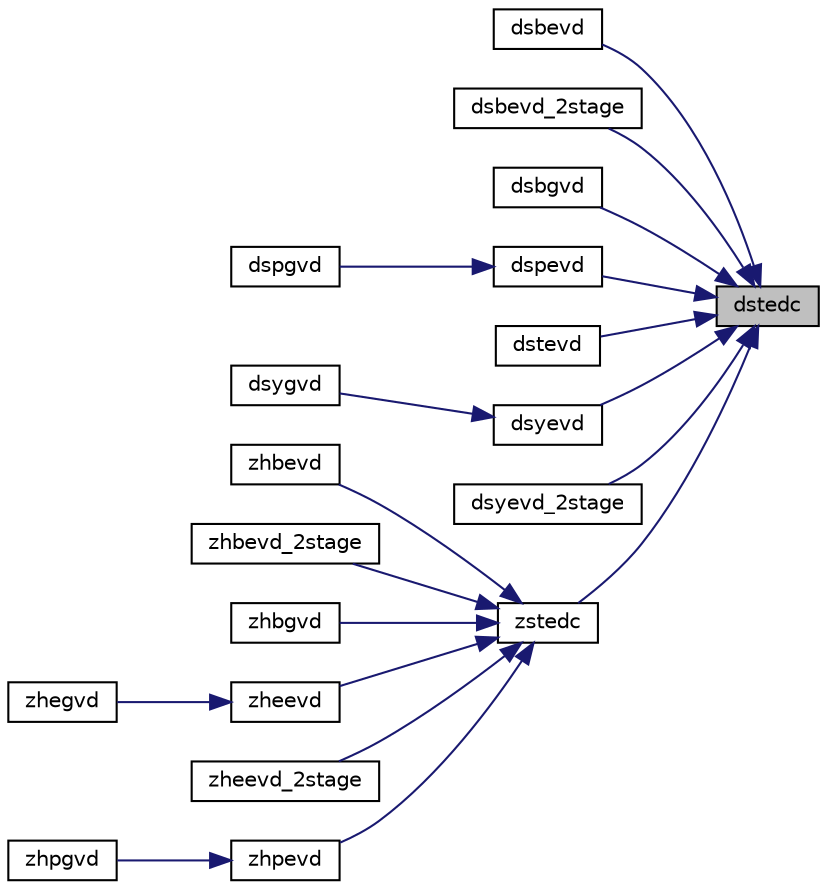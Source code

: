 digraph "dstedc"
{
 // LATEX_PDF_SIZE
  edge [fontname="Helvetica",fontsize="10",labelfontname="Helvetica",labelfontsize="10"];
  node [fontname="Helvetica",fontsize="10",shape=record];
  rankdir="RL";
  Node1 [label="dstedc",height=0.2,width=0.4,color="black", fillcolor="grey75", style="filled", fontcolor="black",tooltip="DSTEDC"];
  Node1 -> Node2 [dir="back",color="midnightblue",fontsize="10",style="solid",fontname="Helvetica"];
  Node2 [label="dsbevd",height=0.2,width=0.4,color="black", fillcolor="white", style="filled",URL="$dsbevd_8f.html#af8e2a8f5ea7f515fa0b5bd5ae8427322",tooltip="DSBEVD computes the eigenvalues and, optionally, the left and/or right eigenvectors for OTHER matrice..."];
  Node1 -> Node3 [dir="back",color="midnightblue",fontsize="10",style="solid",fontname="Helvetica"];
  Node3 [label="dsbevd_2stage",height=0.2,width=0.4,color="black", fillcolor="white", style="filled",URL="$dsbevd__2stage_8f.html#a972f824f8b9216991726b9d992db7cf5",tooltip="DSBEVD_2STAGE computes the eigenvalues and, optionally, the left and/or right eigenvectors for OTHER ..."];
  Node1 -> Node4 [dir="back",color="midnightblue",fontsize="10",style="solid",fontname="Helvetica"];
  Node4 [label="dsbgvd",height=0.2,width=0.4,color="black", fillcolor="white", style="filled",URL="$dsbgvd_8f.html#a5399550432eeee3ce0e4429f53bf4286",tooltip="DSBGVD"];
  Node1 -> Node5 [dir="back",color="midnightblue",fontsize="10",style="solid",fontname="Helvetica"];
  Node5 [label="dspevd",height=0.2,width=0.4,color="black", fillcolor="white", style="filled",URL="$dspevd_8f.html#a7dd8a9cc7cc531b8665db125165d5e8c",tooltip="DSPEVD computes the eigenvalues and, optionally, the left and/or right eigenvectors for OTHER matrice..."];
  Node5 -> Node6 [dir="back",color="midnightblue",fontsize="10",style="solid",fontname="Helvetica"];
  Node6 [label="dspgvd",height=0.2,width=0.4,color="black", fillcolor="white", style="filled",URL="$dspgvd_8f.html#aef7c2ecb94476cef947dcc461450012f",tooltip="DSPGVD"];
  Node1 -> Node7 [dir="back",color="midnightblue",fontsize="10",style="solid",fontname="Helvetica"];
  Node7 [label="dstevd",height=0.2,width=0.4,color="black", fillcolor="white", style="filled",URL="$dstevd_8f.html#a162dd4b59d335a08a8c9dfb8d984f0cc",tooltip="DSTEVD computes the eigenvalues and, optionally, the left and/or right eigenvectors for OTHER matrice..."];
  Node1 -> Node8 [dir="back",color="midnightblue",fontsize="10",style="solid",fontname="Helvetica"];
  Node8 [label="dsyevd",height=0.2,width=0.4,color="black", fillcolor="white", style="filled",URL="$dsyevd_8f.html#a77dfa610458b6c9bd7db52533bfd53a1",tooltip="DSYEVD computes the eigenvalues and, optionally, the left and/or right eigenvectors for SY matrices"];
  Node8 -> Node9 [dir="back",color="midnightblue",fontsize="10",style="solid",fontname="Helvetica"];
  Node9 [label="dsygvd",height=0.2,width=0.4,color="black", fillcolor="white", style="filled",URL="$dsygvd_8f.html#a912ae48bb1650b2c7174807ffa5456ca",tooltip="DSYGVD"];
  Node1 -> Node10 [dir="back",color="midnightblue",fontsize="10",style="solid",fontname="Helvetica"];
  Node10 [label="dsyevd_2stage",height=0.2,width=0.4,color="black", fillcolor="white", style="filled",URL="$dsyevd__2stage_8f.html#afe1f86b382ce3aa1917ec20365bbd707",tooltip="DSYEVD_2STAGE computes the eigenvalues and, optionally, the left and/or right eigenvectors for SY mat..."];
  Node1 -> Node11 [dir="back",color="midnightblue",fontsize="10",style="solid",fontname="Helvetica"];
  Node11 [label="zstedc",height=0.2,width=0.4,color="black", fillcolor="white", style="filled",URL="$zstedc_8f.html#ad2afe42caaae114c617858e87082caf8",tooltip="ZSTEDC"];
  Node11 -> Node12 [dir="back",color="midnightblue",fontsize="10",style="solid",fontname="Helvetica"];
  Node12 [label="zhbevd",height=0.2,width=0.4,color="black", fillcolor="white", style="filled",URL="$zhbevd_8f.html#a3854721b34946230321131ed9e3c08e3",tooltip="ZHBEVD computes the eigenvalues and, optionally, the left and/or right eigenvectors for OTHER matrice..."];
  Node11 -> Node13 [dir="back",color="midnightblue",fontsize="10",style="solid",fontname="Helvetica"];
  Node13 [label="zhbevd_2stage",height=0.2,width=0.4,color="black", fillcolor="white", style="filled",URL="$zhbevd__2stage_8f.html#a253ab29dd3917b1cbc9e35c022d14383",tooltip="ZHBEVD_2STAGE computes the eigenvalues and, optionally, the left and/or right eigenvectors for OTHER ..."];
  Node11 -> Node14 [dir="back",color="midnightblue",fontsize="10",style="solid",fontname="Helvetica"];
  Node14 [label="zhbgvd",height=0.2,width=0.4,color="black", fillcolor="white", style="filled",URL="$zhbgvd_8f.html#a597ea234c22684386ad82c7515285514",tooltip="ZHBGVD"];
  Node11 -> Node15 [dir="back",color="midnightblue",fontsize="10",style="solid",fontname="Helvetica"];
  Node15 [label="zheevd",height=0.2,width=0.4,color="black", fillcolor="white", style="filled",URL="$zheevd_8f.html#a9b3e110476166e66f2f62fa1fba6344a",tooltip="ZHEEVD computes the eigenvalues and, optionally, the left and/or right eigenvectors for HE matrices"];
  Node15 -> Node16 [dir="back",color="midnightblue",fontsize="10",style="solid",fontname="Helvetica"];
  Node16 [label="zhegvd",height=0.2,width=0.4,color="black", fillcolor="white", style="filled",URL="$zhegvd_8f.html#a74fdf9b5a16c90d8b7a589dec5ca058a",tooltip="ZHEGVD"];
  Node11 -> Node17 [dir="back",color="midnightblue",fontsize="10",style="solid",fontname="Helvetica"];
  Node17 [label="zheevd_2stage",height=0.2,width=0.4,color="black", fillcolor="white", style="filled",URL="$zheevd__2stage_8f.html#a59996f9a96d264d7eba3edef73e32c43",tooltip="ZHEEVD_2STAGE computes the eigenvalues and, optionally, the left and/or right eigenvectors for HE mat..."];
  Node11 -> Node18 [dir="back",color="midnightblue",fontsize="10",style="solid",fontname="Helvetica"];
  Node18 [label="zhpevd",height=0.2,width=0.4,color="black", fillcolor="white", style="filled",URL="$zhpevd_8f.html#a2e244a94bea7118e2aedcd3342276a80",tooltip="ZHPEVD computes the eigenvalues and, optionally, the left and/or right eigenvectors for OTHER matrice..."];
  Node18 -> Node19 [dir="back",color="midnightblue",fontsize="10",style="solid",fontname="Helvetica"];
  Node19 [label="zhpgvd",height=0.2,width=0.4,color="black", fillcolor="white", style="filled",URL="$zhpgvd_8f.html#af6720700dfc0d1692416a4e9bab0e6a7",tooltip="ZHPGVD"];
}

